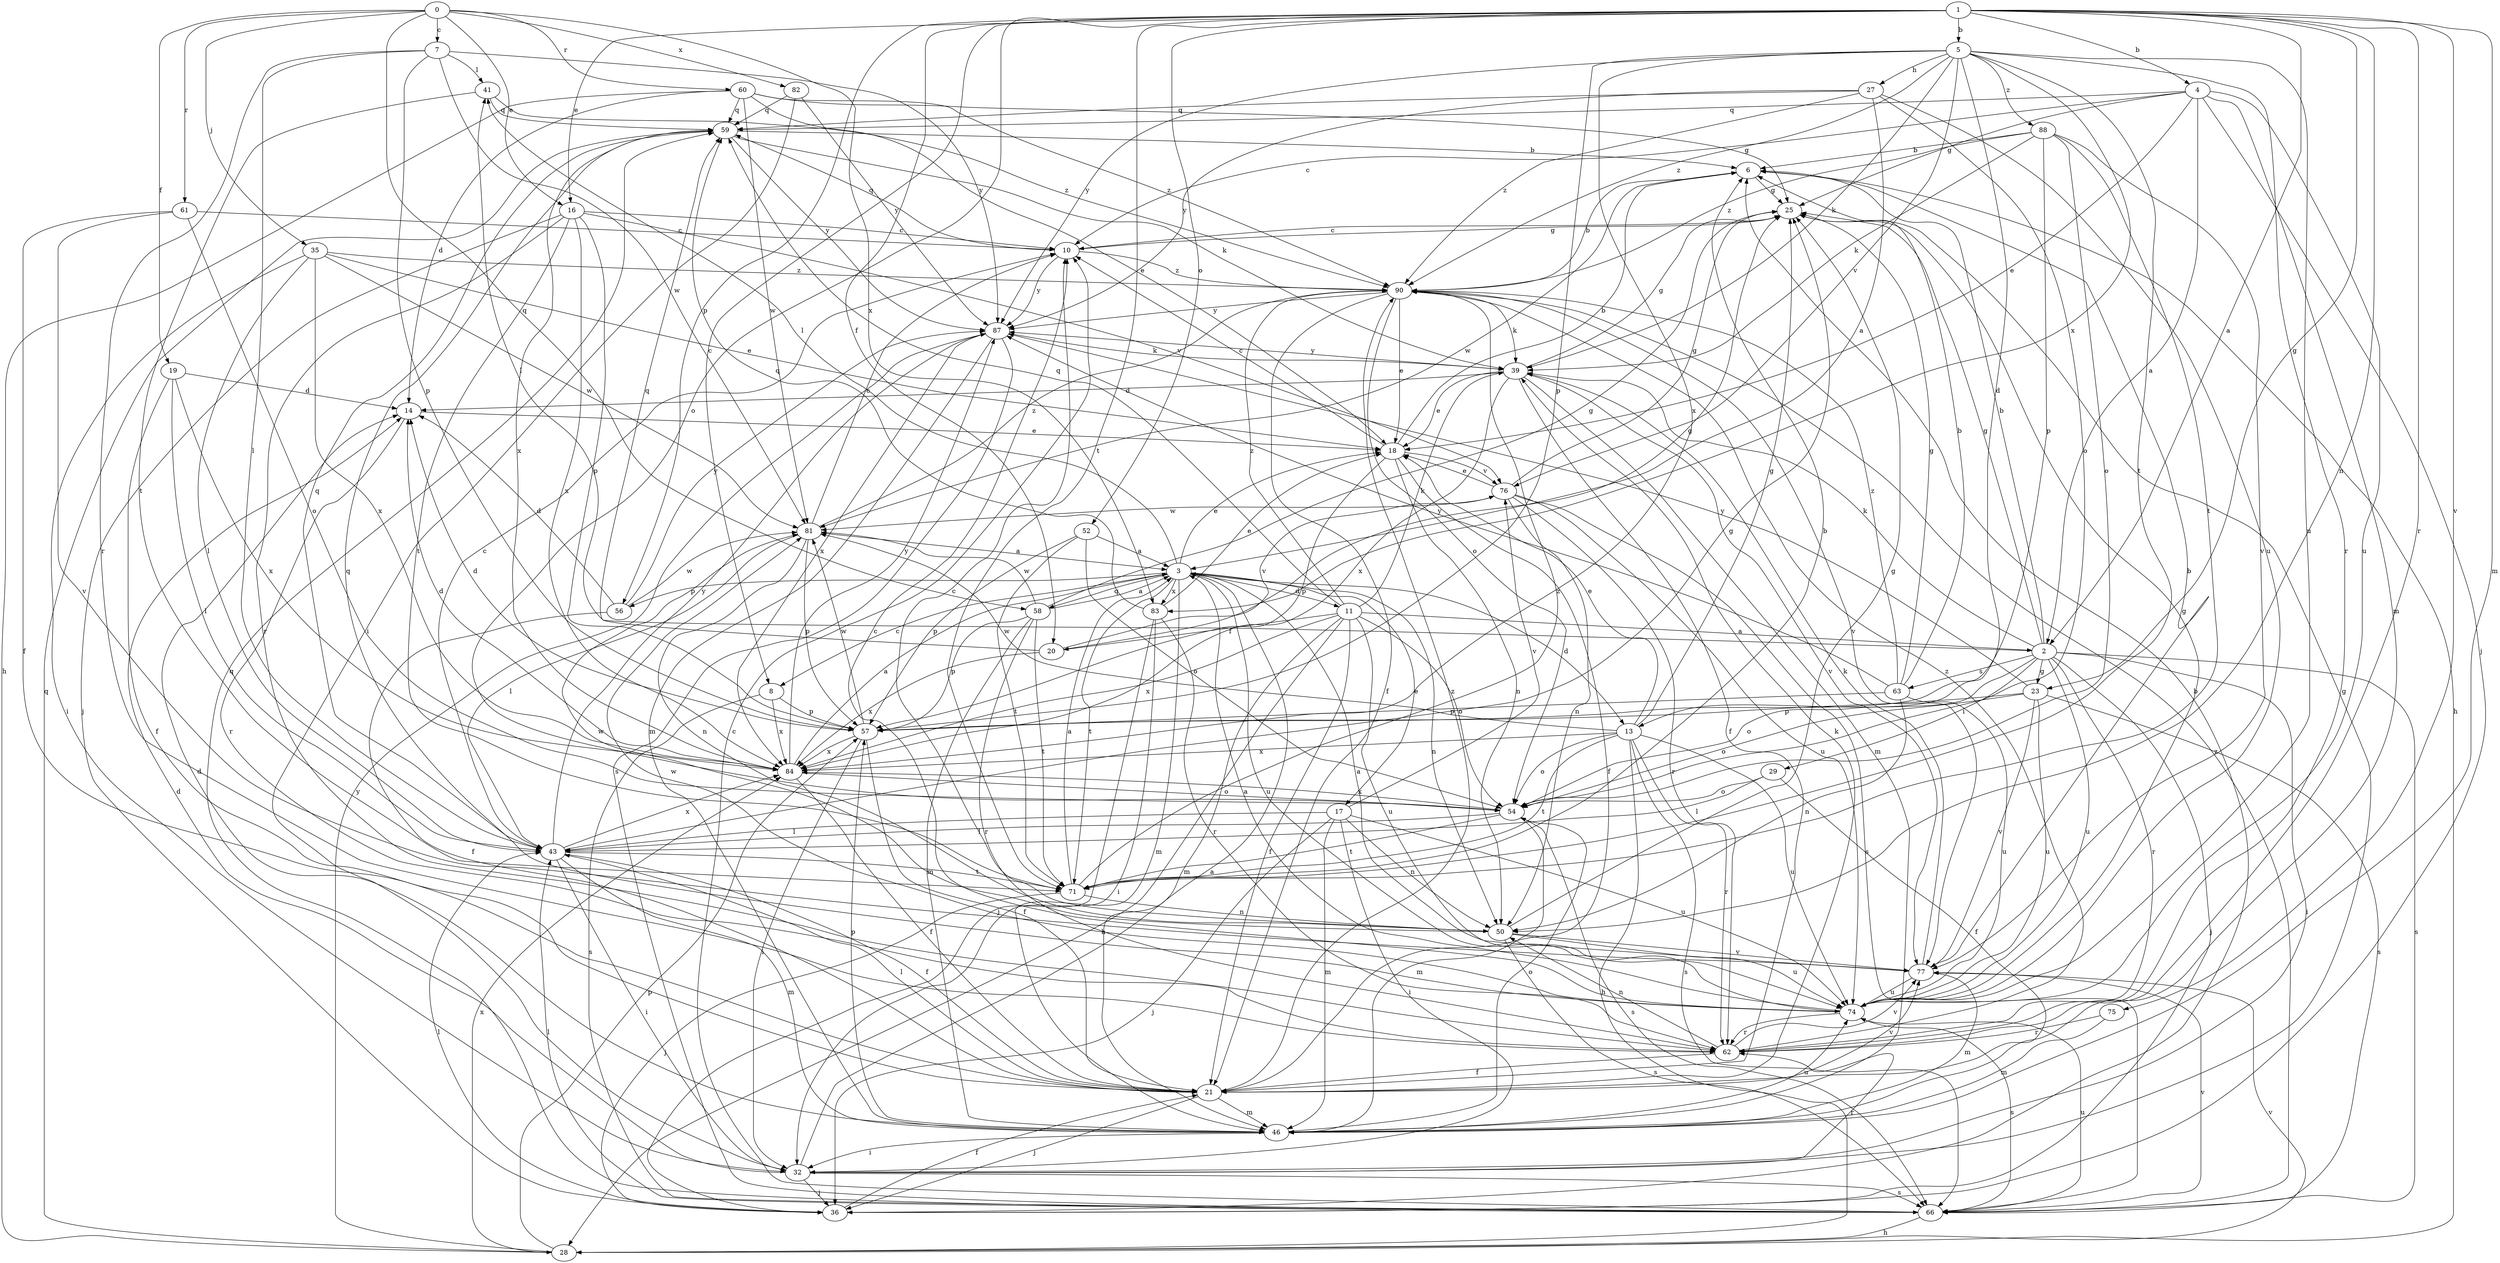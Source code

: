 strict digraph  {
0;
1;
2;
3;
4;
5;
6;
7;
8;
10;
11;
13;
14;
16;
17;
18;
19;
20;
21;
23;
25;
27;
28;
29;
32;
35;
36;
39;
41;
43;
46;
50;
52;
54;
56;
57;
58;
59;
60;
61;
62;
63;
66;
71;
74;
75;
76;
77;
81;
82;
83;
84;
87;
88;
90;
0 -> 7  [label=c];
0 -> 16  [label=e];
0 -> 19  [label=f];
0 -> 35  [label=j];
0 -> 58  [label=q];
0 -> 60  [label=r];
0 -> 61  [label=r];
0 -> 82  [label=x];
0 -> 83  [label=x];
1 -> 2  [label=a];
1 -> 4  [label=b];
1 -> 5  [label=b];
1 -> 8  [label=c];
1 -> 16  [label=e];
1 -> 20  [label=f];
1 -> 23  [label=g];
1 -> 46  [label=m];
1 -> 50  [label=n];
1 -> 52  [label=o];
1 -> 54  [label=o];
1 -> 56  [label=p];
1 -> 62  [label=r];
1 -> 71  [label=t];
1 -> 75  [label=v];
2 -> 6  [label=b];
2 -> 23  [label=g];
2 -> 25  [label=g];
2 -> 29  [label=i];
2 -> 32  [label=i];
2 -> 36  [label=j];
2 -> 39  [label=k];
2 -> 41  [label=l];
2 -> 54  [label=o];
2 -> 62  [label=r];
2 -> 63  [label=s];
2 -> 66  [label=s];
2 -> 74  [label=u];
3 -> 8  [label=c];
3 -> 11  [label=d];
3 -> 13  [label=d];
3 -> 17  [label=e];
3 -> 18  [label=e];
3 -> 41  [label=l];
3 -> 46  [label=m];
3 -> 50  [label=n];
3 -> 56  [label=p];
3 -> 58  [label=q];
3 -> 71  [label=t];
3 -> 74  [label=u];
3 -> 83  [label=x];
4 -> 2  [label=a];
4 -> 10  [label=c];
4 -> 18  [label=e];
4 -> 25  [label=g];
4 -> 36  [label=j];
4 -> 46  [label=m];
4 -> 59  [label=q];
4 -> 74  [label=u];
5 -> 13  [label=d];
5 -> 27  [label=h];
5 -> 39  [label=k];
5 -> 57  [label=p];
5 -> 62  [label=r];
5 -> 71  [label=t];
5 -> 74  [label=u];
5 -> 76  [label=v];
5 -> 83  [label=x];
5 -> 84  [label=x];
5 -> 87  [label=y];
5 -> 88  [label=z];
5 -> 90  [label=z];
6 -> 25  [label=g];
6 -> 28  [label=h];
6 -> 81  [label=w];
7 -> 41  [label=l];
7 -> 43  [label=l];
7 -> 57  [label=p];
7 -> 62  [label=r];
7 -> 81  [label=w];
7 -> 87  [label=y];
8 -> 57  [label=p];
8 -> 66  [label=s];
8 -> 84  [label=x];
10 -> 25  [label=g];
10 -> 59  [label=q];
10 -> 87  [label=y];
10 -> 90  [label=z];
11 -> 2  [label=a];
11 -> 20  [label=f];
11 -> 21  [label=f];
11 -> 28  [label=h];
11 -> 39  [label=k];
11 -> 46  [label=m];
11 -> 54  [label=o];
11 -> 59  [label=q];
11 -> 74  [label=u];
11 -> 84  [label=x];
11 -> 90  [label=z];
13 -> 18  [label=e];
13 -> 25  [label=g];
13 -> 28  [label=h];
13 -> 54  [label=o];
13 -> 62  [label=r];
13 -> 66  [label=s];
13 -> 71  [label=t];
13 -> 74  [label=u];
13 -> 81  [label=w];
13 -> 84  [label=x];
14 -> 18  [label=e];
14 -> 62  [label=r];
16 -> 10  [label=c];
16 -> 36  [label=j];
16 -> 57  [label=p];
16 -> 62  [label=r];
16 -> 71  [label=t];
16 -> 76  [label=v];
16 -> 84  [label=x];
17 -> 32  [label=i];
17 -> 36  [label=j];
17 -> 43  [label=l];
17 -> 46  [label=m];
17 -> 50  [label=n];
17 -> 74  [label=u];
17 -> 76  [label=v];
18 -> 6  [label=b];
18 -> 10  [label=c];
18 -> 21  [label=f];
18 -> 50  [label=n];
18 -> 57  [label=p];
18 -> 76  [label=v];
19 -> 14  [label=d];
19 -> 21  [label=f];
19 -> 43  [label=l];
19 -> 84  [label=x];
20 -> 25  [label=g];
20 -> 59  [label=q];
20 -> 76  [label=v];
20 -> 84  [label=x];
21 -> 36  [label=j];
21 -> 39  [label=k];
21 -> 43  [label=l];
21 -> 46  [label=m];
21 -> 77  [label=v];
21 -> 90  [label=z];
23 -> 54  [label=o];
23 -> 57  [label=p];
23 -> 66  [label=s];
23 -> 74  [label=u];
23 -> 77  [label=v];
23 -> 87  [label=y];
25 -> 10  [label=c];
27 -> 3  [label=a];
27 -> 54  [label=o];
27 -> 59  [label=q];
27 -> 74  [label=u];
27 -> 87  [label=y];
27 -> 90  [label=z];
28 -> 57  [label=p];
28 -> 59  [label=q];
28 -> 77  [label=v];
28 -> 84  [label=x];
28 -> 87  [label=y];
29 -> 21  [label=f];
29 -> 43  [label=l];
29 -> 54  [label=o];
32 -> 3  [label=a];
32 -> 14  [label=d];
32 -> 25  [label=g];
32 -> 36  [label=j];
32 -> 62  [label=r];
32 -> 66  [label=s];
35 -> 18  [label=e];
35 -> 32  [label=i];
35 -> 43  [label=l];
35 -> 81  [label=w];
35 -> 84  [label=x];
35 -> 90  [label=z];
36 -> 6  [label=b];
36 -> 21  [label=f];
36 -> 43  [label=l];
39 -> 14  [label=d];
39 -> 18  [label=e];
39 -> 21  [label=f];
39 -> 25  [label=g];
39 -> 46  [label=m];
39 -> 77  [label=v];
39 -> 84  [label=x];
39 -> 87  [label=y];
41 -> 59  [label=q];
41 -> 71  [label=t];
41 -> 90  [label=z];
43 -> 10  [label=c];
43 -> 21  [label=f];
43 -> 25  [label=g];
43 -> 32  [label=i];
43 -> 46  [label=m];
43 -> 59  [label=q];
43 -> 71  [label=t];
43 -> 84  [label=x];
43 -> 87  [label=y];
46 -> 14  [label=d];
46 -> 32  [label=i];
46 -> 54  [label=o];
46 -> 57  [label=p];
46 -> 74  [label=u];
50 -> 10  [label=c];
50 -> 25  [label=g];
50 -> 66  [label=s];
50 -> 74  [label=u];
50 -> 77  [label=v];
50 -> 81  [label=w];
52 -> 3  [label=a];
52 -> 54  [label=o];
52 -> 57  [label=p];
52 -> 71  [label=t];
54 -> 43  [label=l];
54 -> 46  [label=m];
54 -> 66  [label=s];
54 -> 71  [label=t];
54 -> 84  [label=x];
56 -> 14  [label=d];
56 -> 21  [label=f];
56 -> 81  [label=w];
56 -> 87  [label=y];
57 -> 14  [label=d];
57 -> 21  [label=f];
57 -> 32  [label=i];
57 -> 81  [label=w];
57 -> 84  [label=x];
58 -> 3  [label=a];
58 -> 25  [label=g];
58 -> 46  [label=m];
58 -> 57  [label=p];
58 -> 62  [label=r];
58 -> 71  [label=t];
58 -> 81  [label=w];
59 -> 6  [label=b];
59 -> 39  [label=k];
59 -> 84  [label=x];
59 -> 87  [label=y];
60 -> 14  [label=d];
60 -> 18  [label=e];
60 -> 25  [label=g];
60 -> 28  [label=h];
60 -> 59  [label=q];
60 -> 81  [label=w];
60 -> 90  [label=z];
61 -> 10  [label=c];
61 -> 21  [label=f];
61 -> 54  [label=o];
61 -> 77  [label=v];
62 -> 21  [label=f];
62 -> 50  [label=n];
62 -> 77  [label=v];
62 -> 90  [label=z];
63 -> 6  [label=b];
63 -> 25  [label=g];
63 -> 50  [label=n];
63 -> 57  [label=p];
63 -> 74  [label=u];
63 -> 87  [label=y];
63 -> 90  [label=z];
66 -> 10  [label=c];
66 -> 28  [label=h];
66 -> 43  [label=l];
66 -> 59  [label=q];
66 -> 74  [label=u];
66 -> 77  [label=v];
66 -> 90  [label=z];
71 -> 3  [label=a];
71 -> 6  [label=b];
71 -> 36  [label=j];
71 -> 50  [label=n];
71 -> 90  [label=z];
74 -> 3  [label=a];
74 -> 10  [label=c];
74 -> 25  [label=g];
74 -> 59  [label=q];
74 -> 62  [label=r];
74 -> 66  [label=s];
74 -> 81  [label=w];
75 -> 46  [label=m];
75 -> 62  [label=r];
76 -> 18  [label=e];
76 -> 25  [label=g];
76 -> 50  [label=n];
76 -> 62  [label=r];
76 -> 66  [label=s];
76 -> 74  [label=u];
76 -> 81  [label=w];
77 -> 3  [label=a];
77 -> 6  [label=b];
77 -> 39  [label=k];
77 -> 46  [label=m];
77 -> 74  [label=u];
81 -> 3  [label=a];
81 -> 10  [label=c];
81 -> 43  [label=l];
81 -> 50  [label=n];
81 -> 57  [label=p];
81 -> 90  [label=z];
82 -> 32  [label=i];
82 -> 59  [label=q];
82 -> 87  [label=y];
83 -> 18  [label=e];
83 -> 32  [label=i];
83 -> 36  [label=j];
83 -> 59  [label=q];
83 -> 62  [label=r];
84 -> 3  [label=a];
84 -> 14  [label=d];
84 -> 21  [label=f];
84 -> 54  [label=o];
84 -> 87  [label=y];
87 -> 39  [label=k];
87 -> 46  [label=m];
87 -> 66  [label=s];
87 -> 84  [label=x];
88 -> 6  [label=b];
88 -> 39  [label=k];
88 -> 54  [label=o];
88 -> 57  [label=p];
88 -> 71  [label=t];
88 -> 77  [label=v];
88 -> 90  [label=z];
90 -> 6  [label=b];
90 -> 18  [label=e];
90 -> 21  [label=f];
90 -> 39  [label=k];
90 -> 54  [label=o];
90 -> 77  [label=v];
90 -> 87  [label=y];
}

